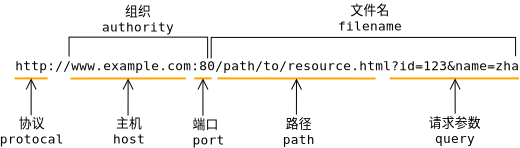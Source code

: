 <?xml version="1.0" encoding="UTF-8"?>
<dia:diagram xmlns:dia="http://www.lysator.liu.se/~alla/dia/">
  <dia:layer name="背景" visible="true" active="true">
    <dia:object type="Standard - Text" version="1" id="O0">
      <dia:attribute name="obj_pos">
        <dia:point val="35.468,25.342"/>
      </dia:attribute>
      <dia:attribute name="obj_bb">
        <dia:rectangle val="35.468,24.747;60.493,25.492"/>
      </dia:attribute>
      <dia:attribute name="text">
        <dia:composite type="text">
          <dia:attribute name="string">
            <dia:string>#http://www.example.com:80/path/to/resource.html?id=123&amp;name=zhang#</dia:string>
          </dia:attribute>
          <dia:attribute name="font">
            <dia:font family="monospace" style="0" name="Courier"/>
          </dia:attribute>
          <dia:attribute name="height">
            <dia:real val="0.8"/>
          </dia:attribute>
          <dia:attribute name="pos">
            <dia:point val="35.468,25.342"/>
          </dia:attribute>
          <dia:attribute name="color">
            <dia:color val="#000000"/>
          </dia:attribute>
          <dia:attribute name="alignment">
            <dia:enum val="0"/>
          </dia:attribute>
        </dia:composite>
      </dia:attribute>
      <dia:attribute name="valign">
        <dia:enum val="3"/>
      </dia:attribute>
    </dia:object>
    <dia:object type="Standard - Line" version="0" id="O1">
      <dia:attribute name="obj_pos">
        <dia:point val="35.439,25.744"/>
      </dia:attribute>
      <dia:attribute name="obj_bb">
        <dia:rectangle val="35.389,25.694;37.139,25.794"/>
      </dia:attribute>
      <dia:attribute name="conn_endpoints">
        <dia:point val="35.439,25.744"/>
        <dia:point val="37.089,25.744"/>
      </dia:attribute>
      <dia:attribute name="numcp">
        <dia:int val="1"/>
      </dia:attribute>
      <dia:attribute name="line_color">
        <dia:color val="#ffa500"/>
      </dia:attribute>
    </dia:object>
    <dia:object type="Standard - Line" version="0" id="O2">
      <dia:attribute name="obj_pos">
        <dia:point val="38.23,25.75"/>
      </dia:attribute>
      <dia:attribute name="obj_bb">
        <dia:rectangle val="38.18,25.694;44.046,25.8"/>
      </dia:attribute>
      <dia:attribute name="conn_endpoints">
        <dia:point val="38.23,25.75"/>
        <dia:point val="43.996,25.744"/>
      </dia:attribute>
      <dia:attribute name="numcp">
        <dia:int val="1"/>
      </dia:attribute>
      <dia:attribute name="line_color">
        <dia:color val="#ffa500"/>
      </dia:attribute>
    </dia:object>
    <dia:object type="Standard - Line" version="0" id="O3">
      <dia:attribute name="obj_pos">
        <dia:point val="44.418,25.744"/>
      </dia:attribute>
      <dia:attribute name="obj_bb">
        <dia:rectangle val="44.368,25.694;45.34,25.794"/>
      </dia:attribute>
      <dia:attribute name="conn_endpoints">
        <dia:point val="44.418,25.744"/>
        <dia:point val="45.291,25.744"/>
      </dia:attribute>
      <dia:attribute name="numcp">
        <dia:int val="1"/>
      </dia:attribute>
      <dia:attribute name="line_color">
        <dia:color val="#ffa500"/>
      </dia:attribute>
    </dia:object>
    <dia:object type="Standard - Line" version="0" id="O4">
      <dia:attribute name="obj_pos">
        <dia:point val="45.577,25.744"/>
      </dia:attribute>
      <dia:attribute name="obj_bb">
        <dia:rectangle val="45.527,25.694;53.536,25.8"/>
      </dia:attribute>
      <dia:attribute name="conn_endpoints">
        <dia:point val="45.577,25.744"/>
        <dia:point val="53.486,25.75"/>
      </dia:attribute>
      <dia:attribute name="numcp">
        <dia:int val="1"/>
      </dia:attribute>
      <dia:attribute name="line_color">
        <dia:color val="#ffa500"/>
      </dia:attribute>
    </dia:object>
    <dia:object type="Standard - Line" version="0" id="O5">
      <dia:attribute name="obj_pos">
        <dia:point val="54.192,25.744"/>
      </dia:attribute>
      <dia:attribute name="obj_bb">
        <dia:rectangle val="54.142,25.694;60.703,25.794"/>
      </dia:attribute>
      <dia:attribute name="conn_endpoints">
        <dia:point val="54.192,25.744"/>
        <dia:point val="60.653,25.744"/>
      </dia:attribute>
      <dia:attribute name="numcp">
        <dia:int val="1"/>
      </dia:attribute>
      <dia:attribute name="line_color">
        <dia:color val="#ffa500"/>
      </dia:attribute>
    </dia:object>
    <dia:object type="Standard - Text" version="1" id="O6">
      <dia:attribute name="obj_pos">
        <dia:point val="36.297,28.193"/>
      </dia:attribute>
      <dia:attribute name="obj_bb">
        <dia:rectangle val="34.757,27.524;37.837,29.17"/>
      </dia:attribute>
      <dia:attribute name="text">
        <dia:composite type="text">
          <dia:attribute name="string">
            <dia:string>#协议
protocal#</dia:string>
          </dia:attribute>
          <dia:attribute name="font">
            <dia:font family="monospace" style="0" name="Courier"/>
          </dia:attribute>
          <dia:attribute name="height">
            <dia:real val="0.8"/>
          </dia:attribute>
          <dia:attribute name="pos">
            <dia:point val="36.297,28.193"/>
          </dia:attribute>
          <dia:attribute name="color">
            <dia:color val="#000000"/>
          </dia:attribute>
          <dia:attribute name="alignment">
            <dia:enum val="1"/>
          </dia:attribute>
        </dia:composite>
      </dia:attribute>
      <dia:attribute name="valign">
        <dia:enum val="3"/>
      </dia:attribute>
    </dia:object>
    <dia:object type="Standard - Text" version="1" id="O7">
      <dia:attribute name="obj_pos">
        <dia:point val="41.151,28.193"/>
      </dia:attribute>
      <dia:attribute name="obj_bb">
        <dia:rectangle val="40.382,27.524;41.922,29.17"/>
      </dia:attribute>
      <dia:attribute name="text">
        <dia:composite type="text">
          <dia:attribute name="string">
            <dia:string>#主机
host#</dia:string>
          </dia:attribute>
          <dia:attribute name="font">
            <dia:font family="monospace" style="0" name="Courier"/>
          </dia:attribute>
          <dia:attribute name="height">
            <dia:real val="0.8"/>
          </dia:attribute>
          <dia:attribute name="pos">
            <dia:point val="41.151,28.193"/>
          </dia:attribute>
          <dia:attribute name="color">
            <dia:color val="#000000"/>
          </dia:attribute>
          <dia:attribute name="alignment">
            <dia:enum val="1"/>
          </dia:attribute>
        </dia:composite>
      </dia:attribute>
      <dia:attribute name="valign">
        <dia:enum val="3"/>
      </dia:attribute>
    </dia:object>
    <dia:object type="Standard - Text" version="1" id="O8">
      <dia:attribute name="obj_pos">
        <dia:point val="44.333,28.246"/>
      </dia:attribute>
      <dia:attribute name="obj_bb">
        <dia:rectangle val="44.333,27.577;45.873,29.223"/>
      </dia:attribute>
      <dia:attribute name="text">
        <dia:composite type="text">
          <dia:attribute name="string">
            <dia:string>#端口
port#</dia:string>
          </dia:attribute>
          <dia:attribute name="font">
            <dia:font family="monospace" style="0" name="Courier"/>
          </dia:attribute>
          <dia:attribute name="height">
            <dia:real val="0.8"/>
          </dia:attribute>
          <dia:attribute name="pos">
            <dia:point val="44.333,28.246"/>
          </dia:attribute>
          <dia:attribute name="color">
            <dia:color val="#000000"/>
          </dia:attribute>
          <dia:attribute name="alignment">
            <dia:enum val="0"/>
          </dia:attribute>
        </dia:composite>
      </dia:attribute>
      <dia:attribute name="valign">
        <dia:enum val="3"/>
      </dia:attribute>
    </dia:object>
    <dia:object type="Standard - Text" version="1" id="O9">
      <dia:attribute name="obj_pos">
        <dia:point val="53.206,22.543"/>
      </dia:attribute>
      <dia:attribute name="obj_bb">
        <dia:rectangle val="51.666,21.874;54.746,23.521"/>
      </dia:attribute>
      <dia:attribute name="text">
        <dia:composite type="text">
          <dia:attribute name="string">
            <dia:string>#文件名
filename#</dia:string>
          </dia:attribute>
          <dia:attribute name="font">
            <dia:font family="monospace" style="0" name="Courier"/>
          </dia:attribute>
          <dia:attribute name="height">
            <dia:real val="0.8"/>
          </dia:attribute>
          <dia:attribute name="pos">
            <dia:point val="53.206,22.543"/>
          </dia:attribute>
          <dia:attribute name="color">
            <dia:color val="#000000"/>
          </dia:attribute>
          <dia:attribute name="alignment">
            <dia:enum val="1"/>
          </dia:attribute>
        </dia:composite>
      </dia:attribute>
      <dia:attribute name="valign">
        <dia:enum val="3"/>
      </dia:attribute>
    </dia:object>
    <dia:object type="Standard - Text" version="1" id="O10">
      <dia:attribute name="obj_pos">
        <dia:point val="57.45,28.175"/>
      </dia:attribute>
      <dia:attribute name="obj_bb">
        <dia:rectangle val="56.17,27.485;58.751,29.195"/>
      </dia:attribute>
      <dia:attribute name="text">
        <dia:composite type="text">
          <dia:attribute name="string">
            <dia:string>#请求参数
query#</dia:string>
          </dia:attribute>
          <dia:attribute name="font">
            <dia:font family="monospace" style="0" name="Courier"/>
          </dia:attribute>
          <dia:attribute name="height">
            <dia:real val="0.8"/>
          </dia:attribute>
          <dia:attribute name="pos">
            <dia:point val="57.45,28.175"/>
          </dia:attribute>
          <dia:attribute name="color">
            <dia:color val="#000000"/>
          </dia:attribute>
          <dia:attribute name="alignment">
            <dia:enum val="1"/>
          </dia:attribute>
        </dia:composite>
      </dia:attribute>
      <dia:attribute name="valign">
        <dia:enum val="3"/>
      </dia:attribute>
    </dia:object>
    <dia:object type="Standard - Line" version="0" id="O11">
      <dia:attribute name="obj_pos">
        <dia:point val="36.264,27.59"/>
      </dia:attribute>
      <dia:attribute name="obj_bb">
        <dia:rectangle val="35.973,25.688;36.554,27.615"/>
      </dia:attribute>
      <dia:attribute name="conn_endpoints">
        <dia:point val="36.264,27.59"/>
        <dia:point val="36.264,25.744"/>
      </dia:attribute>
      <dia:attribute name="numcp">
        <dia:int val="1"/>
      </dia:attribute>
      <dia:attribute name="line_width">
        <dia:real val="0.05"/>
      </dia:attribute>
      <dia:attribute name="end_arrow">
        <dia:enum val="1"/>
      </dia:attribute>
      <dia:attribute name="end_arrow_length">
        <dia:real val="0.5"/>
      </dia:attribute>
      <dia:attribute name="end_arrow_width">
        <dia:real val="0.5"/>
      </dia:attribute>
      <dia:connections>
        <dia:connection handle="1" to="O1" connection="0"/>
      </dia:connections>
    </dia:object>
    <dia:object type="Standard - Line" version="0" id="O12">
      <dia:attribute name="obj_pos">
        <dia:point val="41.109,27.604"/>
      </dia:attribute>
      <dia:attribute name="obj_bb">
        <dia:rectangle val="40.822,25.691;41.402,27.629"/>
      </dia:attribute>
      <dia:attribute name="conn_endpoints">
        <dia:point val="41.109,27.604"/>
        <dia:point val="41.113,25.747"/>
      </dia:attribute>
      <dia:attribute name="numcp">
        <dia:int val="1"/>
      </dia:attribute>
      <dia:attribute name="line_width">
        <dia:real val="0.05"/>
      </dia:attribute>
      <dia:attribute name="end_arrow">
        <dia:enum val="1"/>
      </dia:attribute>
      <dia:attribute name="end_arrow_length">
        <dia:real val="0.5"/>
      </dia:attribute>
      <dia:attribute name="end_arrow_width">
        <dia:real val="0.5"/>
      </dia:attribute>
      <dia:connections>
        <dia:connection handle="1" to="O2" connection="0"/>
      </dia:connections>
    </dia:object>
    <dia:object type="Standard - Line" version="0" id="O13">
      <dia:attribute name="obj_pos">
        <dia:point val="44.853,27.617"/>
      </dia:attribute>
      <dia:attribute name="obj_bb">
        <dia:rectangle val="44.563,25.688;45.144,27.642"/>
      </dia:attribute>
      <dia:attribute name="conn_endpoints">
        <dia:point val="44.853,27.617"/>
        <dia:point val="44.854,25.744"/>
      </dia:attribute>
      <dia:attribute name="numcp">
        <dia:int val="1"/>
      </dia:attribute>
      <dia:attribute name="line_width">
        <dia:real val="0.05"/>
      </dia:attribute>
      <dia:attribute name="end_arrow">
        <dia:enum val="1"/>
      </dia:attribute>
      <dia:attribute name="end_arrow_length">
        <dia:real val="0.5"/>
      </dia:attribute>
      <dia:attribute name="end_arrow_width">
        <dia:real val="0.5"/>
      </dia:attribute>
      <dia:connections>
        <dia:connection handle="1" to="O3" connection="0"/>
      </dia:connections>
    </dia:object>
    <dia:object type="Standard - Line" version="0" id="O14">
      <dia:attribute name="obj_pos">
        <dia:point val="49.528,27.556"/>
      </dia:attribute>
      <dia:attribute name="obj_bb">
        <dia:rectangle val="49.24,25.691;49.821,27.581"/>
      </dia:attribute>
      <dia:attribute name="conn_endpoints">
        <dia:point val="49.528,27.556"/>
        <dia:point val="49.531,25.747"/>
      </dia:attribute>
      <dia:attribute name="numcp">
        <dia:int val="1"/>
      </dia:attribute>
      <dia:attribute name="line_width">
        <dia:real val="0.05"/>
      </dia:attribute>
      <dia:attribute name="end_arrow">
        <dia:enum val="1"/>
      </dia:attribute>
      <dia:attribute name="end_arrow_length">
        <dia:real val="0.5"/>
      </dia:attribute>
      <dia:attribute name="end_arrow_width">
        <dia:real val="0.5"/>
      </dia:attribute>
      <dia:connections>
        <dia:connection handle="1" to="O4" connection="0"/>
      </dia:connections>
    </dia:object>
    <dia:object type="Standard - Line" version="0" id="O15">
      <dia:attribute name="obj_pos">
        <dia:point val="57.465,27.508"/>
      </dia:attribute>
      <dia:attribute name="obj_bb">
        <dia:rectangle val="57.173,25.688;57.754,27.533"/>
      </dia:attribute>
      <dia:attribute name="conn_endpoints">
        <dia:point val="57.465,27.508"/>
        <dia:point val="57.463,25.744"/>
      </dia:attribute>
      <dia:attribute name="numcp">
        <dia:int val="1"/>
      </dia:attribute>
      <dia:attribute name="line_width">
        <dia:real val="0.05"/>
      </dia:attribute>
      <dia:attribute name="end_arrow">
        <dia:enum val="1"/>
      </dia:attribute>
      <dia:attribute name="end_arrow_length">
        <dia:real val="0.5"/>
      </dia:attribute>
      <dia:attribute name="end_arrow_width">
        <dia:real val="0.5"/>
      </dia:attribute>
    </dia:object>
    <dia:object type="Standard - ZigZagLine" version="1" id="O16">
      <dia:attribute name="obj_pos">
        <dia:point val="38.16,24.654"/>
      </dia:attribute>
      <dia:attribute name="obj_bb">
        <dia:rectangle val="38.135,23.656;45.114,24.767"/>
      </dia:attribute>
      <dia:attribute name="orth_points">
        <dia:point val="38.16,24.654"/>
        <dia:point val="38.16,23.681"/>
        <dia:point val="45.089,23.681"/>
        <dia:point val="45.089,24.742"/>
      </dia:attribute>
      <dia:attribute name="orth_orient">
        <dia:enum val="1"/>
        <dia:enum val="0"/>
        <dia:enum val="1"/>
      </dia:attribute>
      <dia:attribute name="autorouting">
        <dia:boolean val="false"/>
      </dia:attribute>
      <dia:attribute name="line_width">
        <dia:real val="0.05"/>
      </dia:attribute>
    </dia:object>
    <dia:object type="Standard - Text" version="1" id="O17">
      <dia:attribute name="obj_pos">
        <dia:point val="41.607,22.603"/>
      </dia:attribute>
      <dia:attribute name="obj_bb">
        <dia:rectangle val="39.874,21.934;43.339,23.581"/>
      </dia:attribute>
      <dia:attribute name="text">
        <dia:composite type="text">
          <dia:attribute name="string">
            <dia:string>#组织
authority#</dia:string>
          </dia:attribute>
          <dia:attribute name="font">
            <dia:font family="monospace" style="0" name="Courier"/>
          </dia:attribute>
          <dia:attribute name="height">
            <dia:real val="0.8"/>
          </dia:attribute>
          <dia:attribute name="pos">
            <dia:point val="41.607,22.603"/>
          </dia:attribute>
          <dia:attribute name="color">
            <dia:color val="#000000"/>
          </dia:attribute>
          <dia:attribute name="alignment">
            <dia:enum val="1"/>
          </dia:attribute>
        </dia:composite>
      </dia:attribute>
      <dia:attribute name="valign">
        <dia:enum val="3"/>
      </dia:attribute>
    </dia:object>
    <dia:object type="Standard - Text" version="1" id="O18">
      <dia:attribute name="obj_pos">
        <dia:point val="44.117,31.3"/>
      </dia:attribute>
      <dia:attribute name="obj_bb">
        <dia:rectangle val="44.117,30.705;44.117,31.45"/>
      </dia:attribute>
      <dia:attribute name="text">
        <dia:composite type="text">
          <dia:attribute name="string">
            <dia:string>##</dia:string>
          </dia:attribute>
          <dia:attribute name="font">
            <dia:font family="monospace" style="0" name="Courier"/>
          </dia:attribute>
          <dia:attribute name="height">
            <dia:real val="0.8"/>
          </dia:attribute>
          <dia:attribute name="pos">
            <dia:point val="44.117,31.3"/>
          </dia:attribute>
          <dia:attribute name="color">
            <dia:color val="#000000"/>
          </dia:attribute>
          <dia:attribute name="alignment">
            <dia:enum val="1"/>
          </dia:attribute>
        </dia:composite>
      </dia:attribute>
      <dia:attribute name="valign">
        <dia:enum val="3"/>
      </dia:attribute>
    </dia:object>
    <dia:object type="Standard - Text" version="1" id="O19">
      <dia:attribute name="obj_pos">
        <dia:point val="49.65,28.224"/>
      </dia:attribute>
      <dia:attribute name="obj_bb">
        <dia:rectangle val="48.88,27.556;50.42,29.202"/>
      </dia:attribute>
      <dia:attribute name="text">
        <dia:composite type="text">
          <dia:attribute name="string">
            <dia:string>#路径
path#</dia:string>
          </dia:attribute>
          <dia:attribute name="font">
            <dia:font family="monospace" style="0" name="Courier"/>
          </dia:attribute>
          <dia:attribute name="height">
            <dia:real val="0.8"/>
          </dia:attribute>
          <dia:attribute name="pos">
            <dia:point val="49.65,28.224"/>
          </dia:attribute>
          <dia:attribute name="color">
            <dia:color val="#000000"/>
          </dia:attribute>
          <dia:attribute name="alignment">
            <dia:enum val="1"/>
          </dia:attribute>
        </dia:composite>
      </dia:attribute>
      <dia:attribute name="valign">
        <dia:enum val="3"/>
      </dia:attribute>
    </dia:object>
    <dia:object type="Standard - ZigZagLine" version="1" id="O20">
      <dia:attribute name="obj_pos">
        <dia:point val="45.266,24.742"/>
      </dia:attribute>
      <dia:attribute name="obj_bb">
        <dia:rectangle val="45.241,23.669;60.511,24.767"/>
      </dia:attribute>
      <dia:attribute name="orth_points">
        <dia:point val="45.266,24.742"/>
        <dia:point val="45.266,23.694"/>
        <dia:point val="60.486,23.694"/>
        <dia:point val="60.486,24.636"/>
      </dia:attribute>
      <dia:attribute name="orth_orient">
        <dia:enum val="1"/>
        <dia:enum val="0"/>
        <dia:enum val="1"/>
      </dia:attribute>
      <dia:attribute name="autorouting">
        <dia:boolean val="false"/>
      </dia:attribute>
      <dia:attribute name="line_width">
        <dia:real val="0.05"/>
      </dia:attribute>
    </dia:object>
  </dia:layer>
</dia:diagram>
